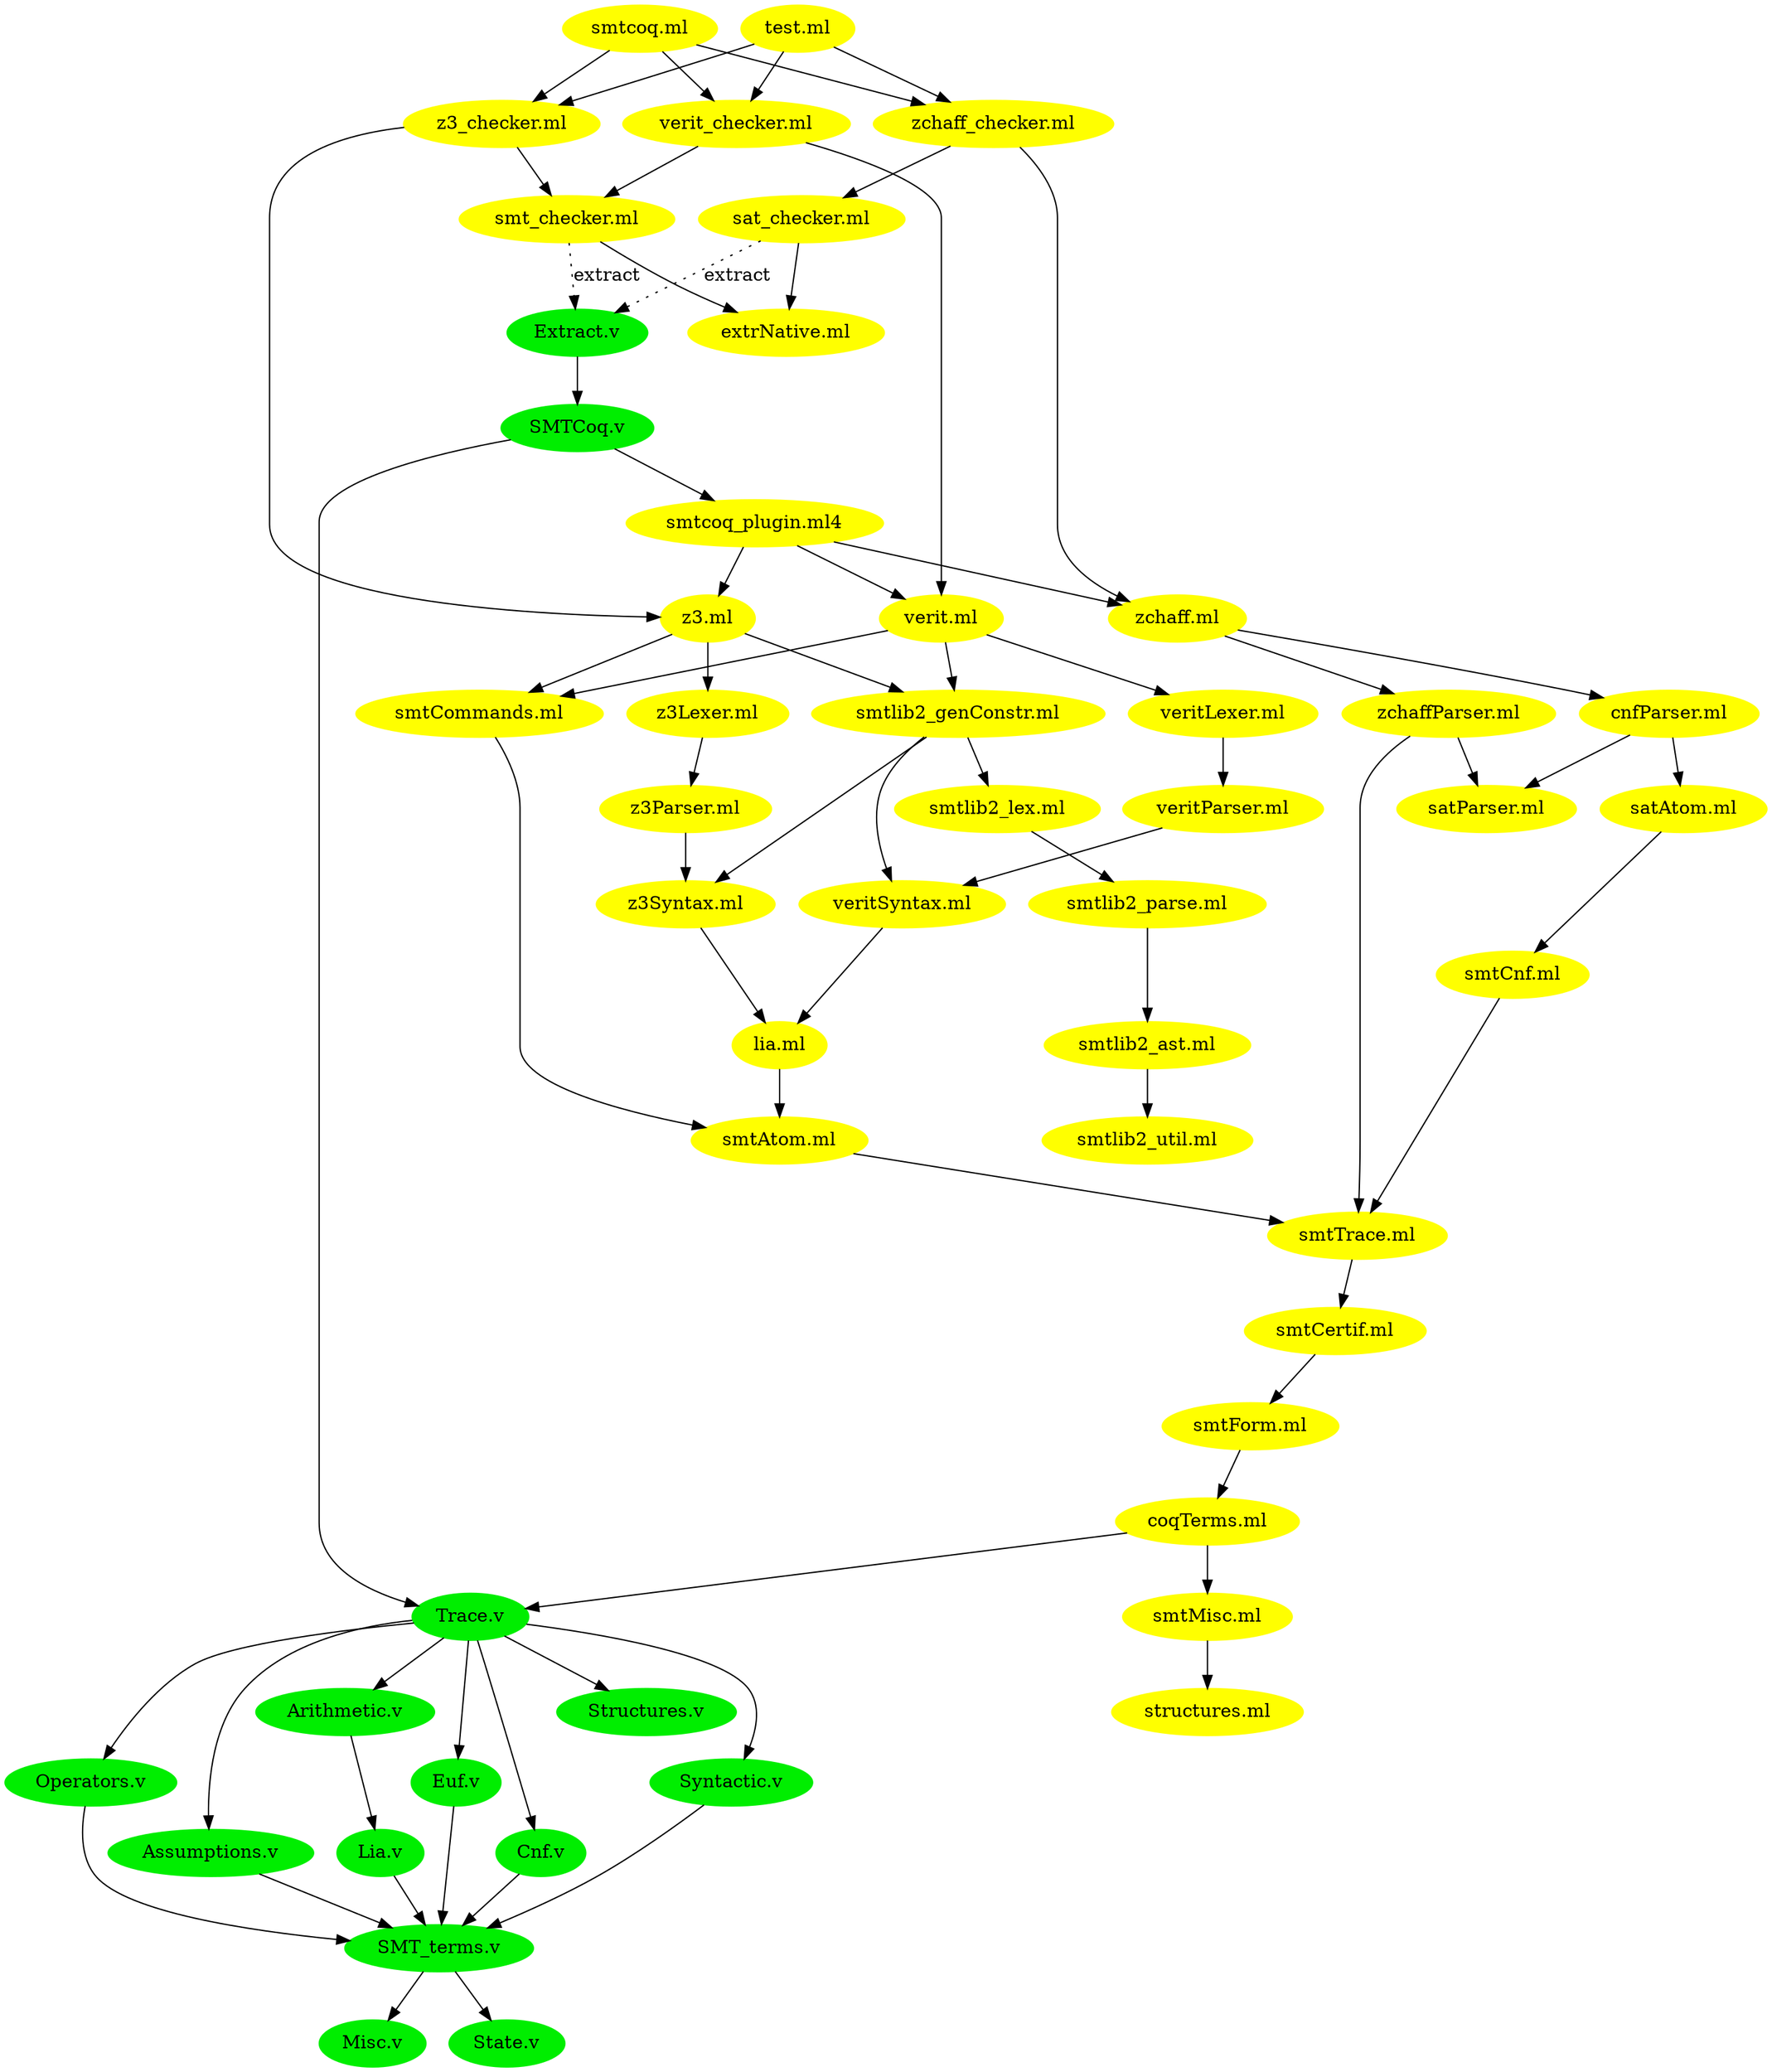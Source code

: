 digraph {
  node [style=filled, color=green2] ;
  "Syntactic.v" -> "SMT_terms.v" ;
  "Operators.v" -> "SMT_terms.v" ;
  "Assumptions.v" -> "SMT_terms.v" ;
  "Arithmetic.v" -> "Lia.v" ;
  "Lia.v" -> "SMT_terms.v" ;
  "Extract.v" -> "SMTCoq.v" ;
  "Euf.v" -> "SMT_terms.v" ;
  "Cnf.v" -> "SMT_terms.v" ;
  "Trace.v" -> "Arithmetic.v" ;
  "Trace.v" -> "Assumptions.v" ;
  "Trace.v" -> "Cnf.v" ;
  "Trace.v" -> "Euf.v" ;
  "Trace.v" -> "Operators.v" ;
  "Trace.v" -> "Structures.v" ;
  "Trace.v" -> "Syntactic.v" ;
  "SMT_terms.v" -> "Misc.v" ;
  "SMT_terms.v" -> "State.v" ;
  "SMTCoq.v" -> "Trace.v" ;
  node [style=filled, color=yellow] ;
  "zchaffParser.ml" -> "satParser.ml" ;
  "zchaffParser.ml" -> "smtTrace.ml" ;
  "zchaff.ml" -> "cnfParser.ml" ;
  "zchaff.ml" -> "zchaffParser.ml" ;
  "cnfParser.ml" -> "satAtom.ml" ;
  "cnfParser.ml" -> "satParser.ml" ;
  "veritSyntax.ml" -> "lia.ml" ;
  "veritParser.ml" -> "veritSyntax.ml" ;
  "verit.ml" -> "smtCommands.ml" ;
  "verit.ml" -> "smtlib2_genConstr.ml" ;
  "verit.ml" -> "veritLexer.ml" ;
  "veritLexer.ml" -> "veritParser.ml" ;
  "z3Syntax.ml" -> "lia.ml" ;
  "z3Parser.ml" -> "z3Syntax.ml" ;
  "z3.ml" -> "smtCommands.ml" ;
  "z3.ml" -> "smtlib2_genConstr.ml" ;
  "z3.ml" -> "z3Lexer.ml" ;
  "z3Lexer.ml" -> "z3Parser.ml" ;
  "smtTrace.ml" -> "smtCertif.ml" ;
  "smtMisc.ml" -> "structures.ml" ;
  "smtForm.ml" -> "coqTerms.ml" ;
  "smtCommands.ml" -> "smtAtom.ml" ;
  "smtCnf.ml" -> "smtTrace.ml" ;
  "smtCertif.ml" -> "smtForm.ml" ;
  "smtAtom.ml" -> "smtTrace.ml" ;
  "satAtom.ml" -> "smtCnf.ml" ;
  "coqTerms.ml" -> "smtMisc.ml" ;
  "smtlib2_parse.ml" -> "smtlib2_ast.ml" ;
  "smtlib2_lex.ml" -> "smtlib2_parse.ml" ;
  "smtlib2_genConstr.ml" -> "smtlib2_lex.ml" ;
  "smtlib2_genConstr.ml" -> "veritSyntax.ml" ;
  "smtlib2_genConstr.ml" -> "z3Syntax.ml" ;
  "smtlib2_ast.ml" -> "smtlib2_util.ml" ;
  "lia.ml" -> "smtAtom.ml" ;
  "zchaff_checker.ml" -> "sat_checker.ml" ;
  "zchaff_checker.ml" -> "zchaff.ml" ;
  "verit_checker.ml" -> "smt_checker.ml" ;
  "verit_checker.ml" -> "verit.ml" ;
  "test.ml" -> "verit_checker.ml" ;
  "z3_checker.ml" -> "smt_checker.ml" ;
  "z3_checker.ml" -> "z3.ml" ;
  "test.ml" -> "z3_checker.ml" ;
  "test.ml" -> "zchaff_checker.ml" ;
  "smtcoq.ml" -> "verit_checker.ml" ;
  "smtcoq.ml" -> "z3_checker.ml" ;
  "smtcoq.ml" -> "zchaff_checker.ml" ;
  "SMTCoq.v" -> "smtcoq_plugin.ml4" ;
  "smt_checker.ml" -> "extrNative.ml" ;
  "sat_checker.ml" -> "extrNative.ml" ;
  "coqTerms.ml" -> "Trace.v" ;
  "smtcoq_plugin.ml4" -> "zchaff.ml" ;
  "smtcoq_plugin.ml4" -> "verit.ml" ;
  "smtcoq_plugin.ml4" -> "z3.ml" ;
  edge [style=dotted, label=extract] ;
  "smt_checker.ml" -> "Extract.v" ;
  "sat_checker.ml" -> "Extract.v" ;
}
